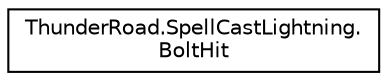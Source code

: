 digraph "Graphical Class Hierarchy"
{
 // LATEX_PDF_SIZE
  edge [fontname="Helvetica",fontsize="10",labelfontname="Helvetica",labelfontsize="10"];
  node [fontname="Helvetica",fontsize="10",shape=record];
  rankdir="LR";
  Node0 [label="ThunderRoad.SpellCastLightning.\lBoltHit",height=0.2,width=0.4,color="black", fillcolor="white", style="filled",URL="$struct_thunder_road_1_1_spell_cast_lightning_1_1_bolt_hit.html",tooltip="Struct BoltHit"];
}
